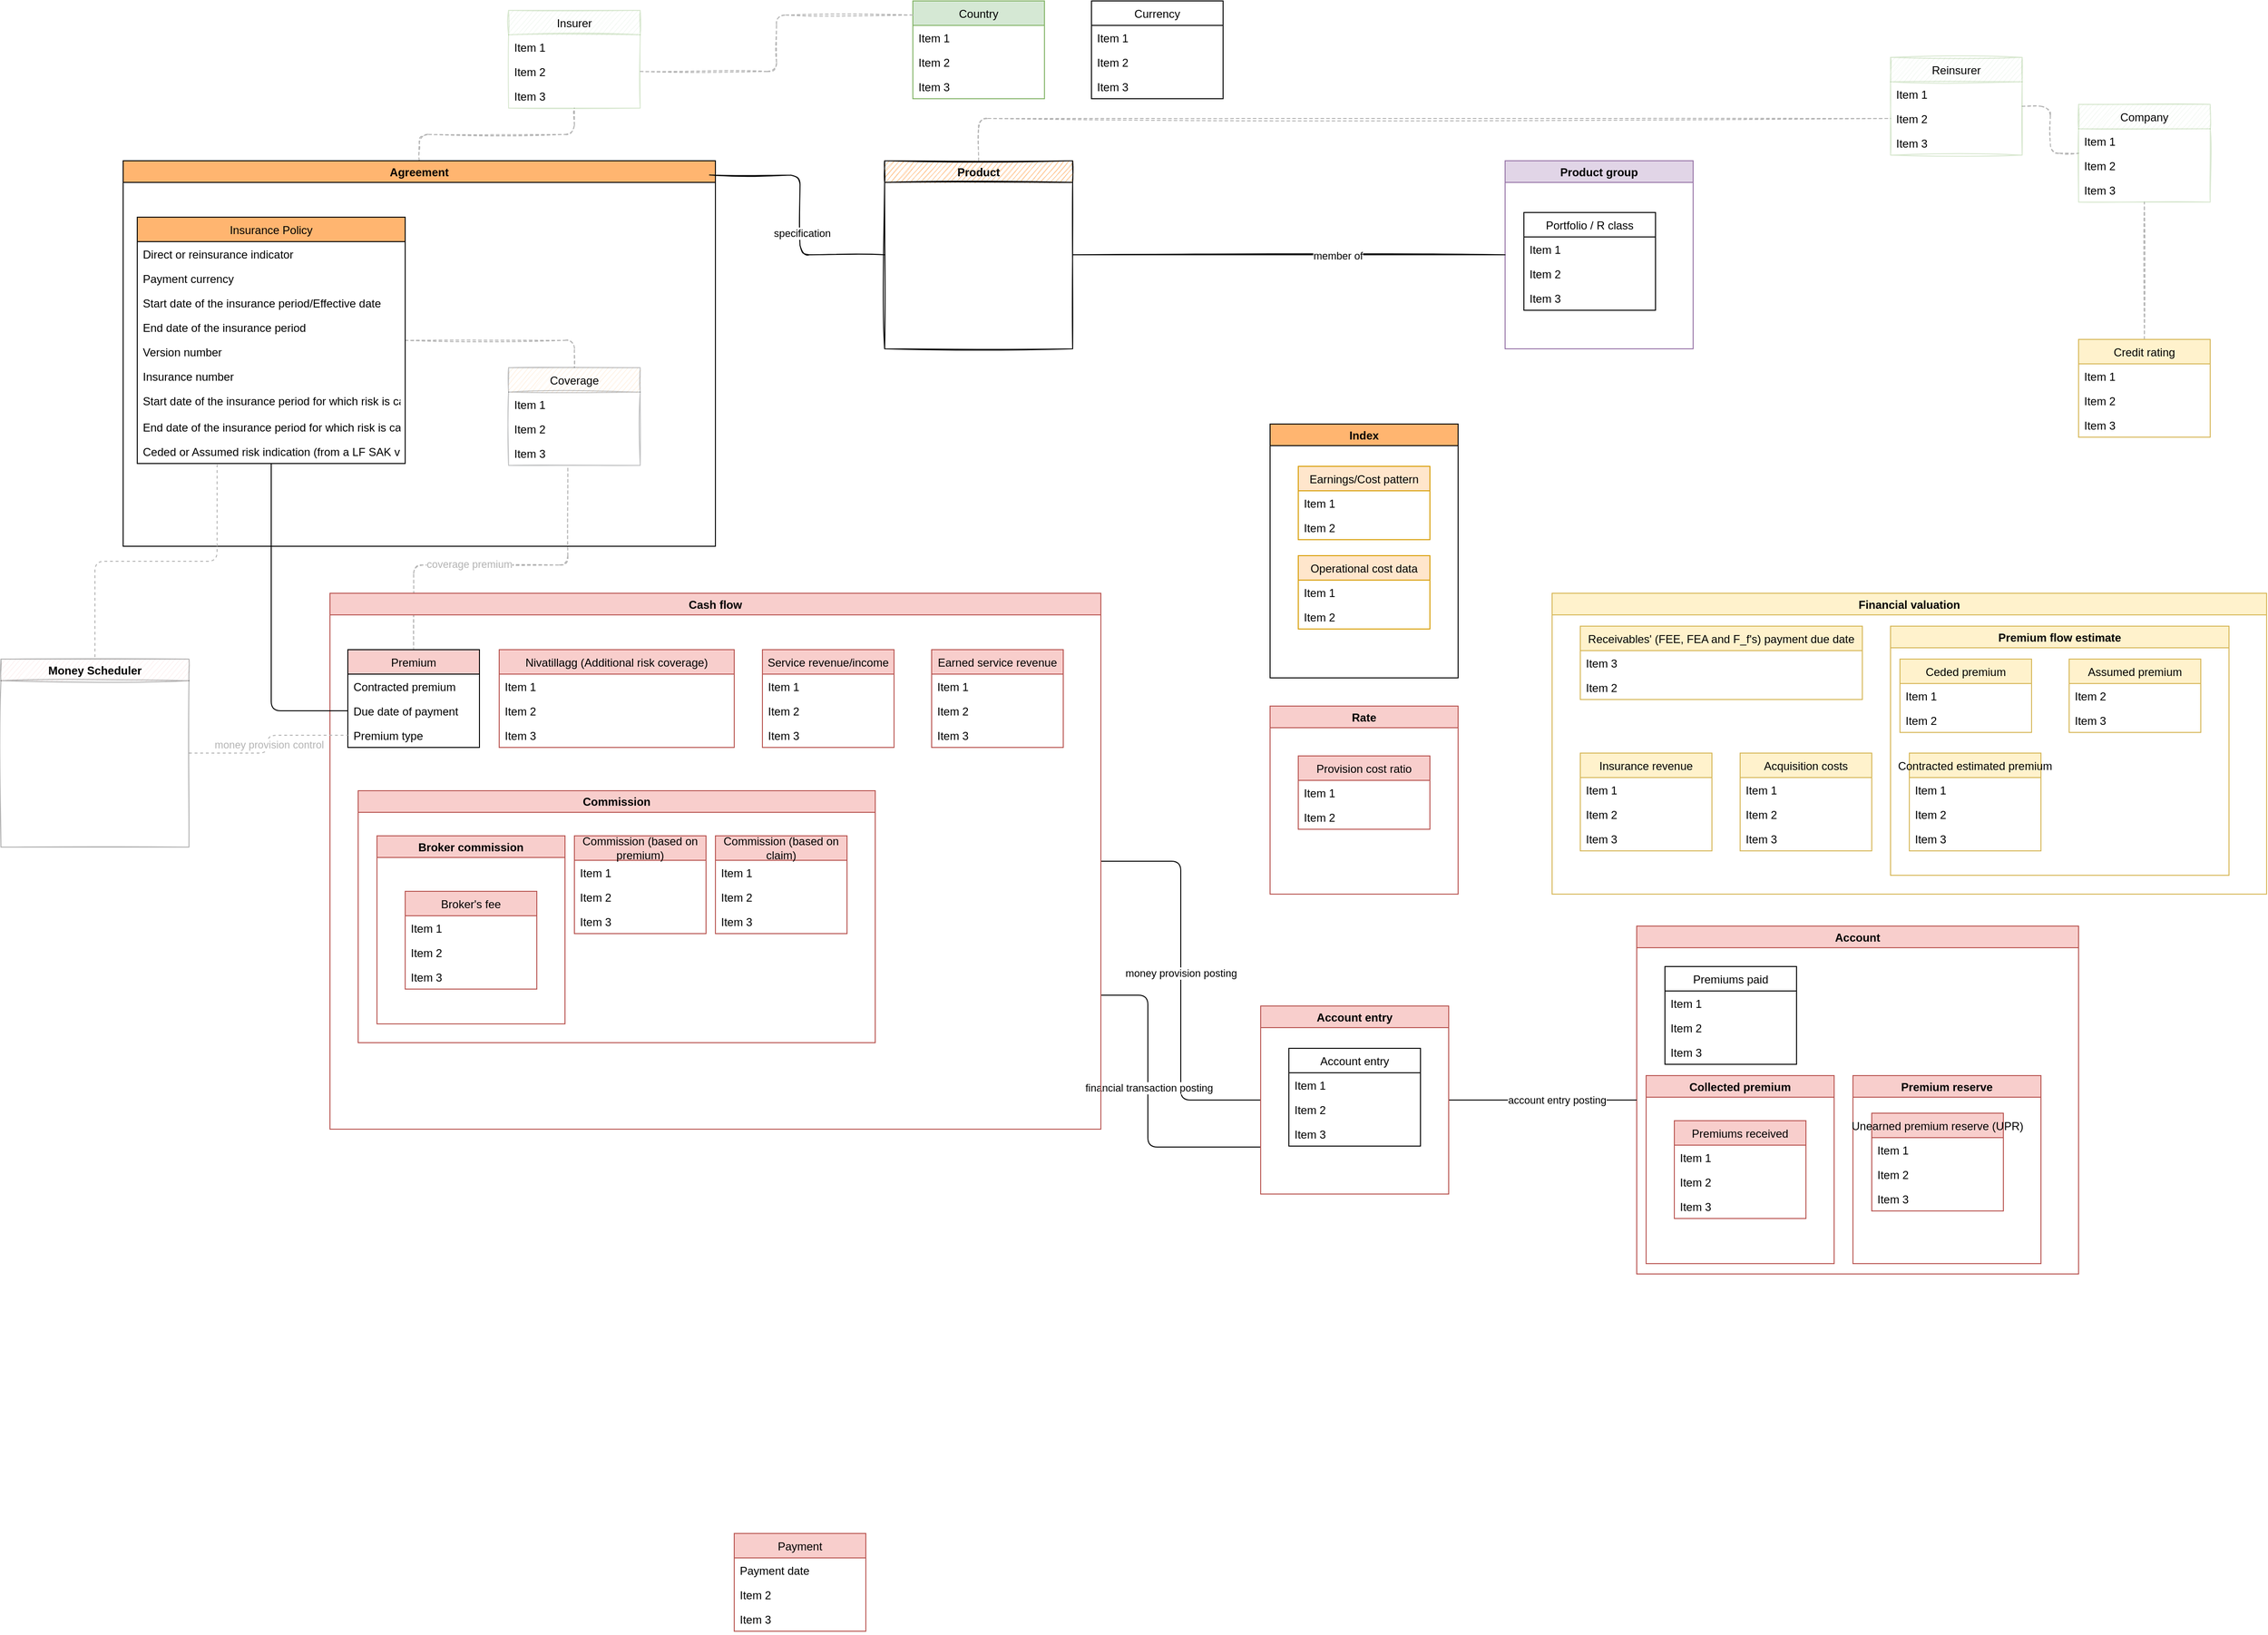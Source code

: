 <mxfile version="13.10.5" type="github">
  <diagram id="-AshcmXPpUUg5ve0kAQB" name="Page-1">
    <mxGraphModel dx="2834" dy="1921" grid="1" gridSize="10" guides="1" tooltips="1" connect="1" arrows="1" fold="1" page="1" pageScale="1" pageWidth="827" pageHeight="1169" math="0" shadow="0">
      <root>
        <mxCell id="0" />
        <mxCell id="1" parent="0" />
        <mxCell id="bDflyF6BFHa7Apj0PVKJ-11" style="edgeStyle=orthogonalEdgeStyle;rounded=1;orthogonalLoop=1;jettySize=auto;html=1;exitX=0.45;exitY=1.115;exitDx=0;exitDy=0;entryX=0.5;entryY=0;entryDx=0;entryDy=0;endArrow=none;endFill=0;exitPerimeter=0;dashed=1;sketch=1;strokeColor=#B3B3B3;fontColor=#B3B3B3;" edge="1" parent="1" source="bDflyF6BFHa7Apj0PVKJ-148" target="bDflyF6BFHa7Apj0PVKJ-6">
          <mxGeometry relative="1" as="geometry">
            <Array as="points">
              <mxPoint x="-317" y="520" />
              <mxPoint x="-481" y="520" />
            </Array>
          </mxGeometry>
        </mxCell>
        <mxCell id="bDflyF6BFHa7Apj0PVKJ-12" value="coverage premium" style="edgeLabel;html=1;align=center;verticalAlign=middle;resizable=0;points=[];fontColor=#B3B3B3;" vertex="1" connectable="0" parent="bDflyF6BFHa7Apj0PVKJ-11">
          <mxGeometry x="0.165" y="-1" relative="1" as="geometry">
            <mxPoint as="offset" />
          </mxGeometry>
        </mxCell>
        <mxCell id="bDflyF6BFHa7Apj0PVKJ-174" style="edgeStyle=orthogonalEdgeStyle;rounded=1;sketch=1;orthogonalLoop=1;jettySize=auto;html=1;dashed=1;endArrow=none;endFill=0;strokeColor=#B3B3B3;fontColor=#B3B3B3;" edge="1" parent="1" source="bDflyF6BFHa7Apj0PVKJ-5" target="bDflyF6BFHa7Apj0PVKJ-170">
          <mxGeometry relative="1" as="geometry" />
        </mxCell>
        <mxCell id="bDflyF6BFHa7Apj0PVKJ-5" value="Agreement" style="swimlane;fillColor=#FFB570;" vertex="1" parent="1">
          <mxGeometry x="-790" y="90" width="630" height="410" as="geometry" />
        </mxCell>
        <mxCell id="bDflyF6BFHa7Apj0PVKJ-149" style="edgeStyle=orthogonalEdgeStyle;rounded=1;orthogonalLoop=1;jettySize=auto;html=1;entryX=0.5;entryY=0;entryDx=0;entryDy=0;endArrow=none;endFill=0;dashed=1;sketch=1;strokeColor=#B3B3B3;fontColor=#B3B3B3;" edge="1" parent="bDflyF6BFHa7Apj0PVKJ-5" source="bDflyF6BFHa7Apj0PVKJ-1" target="bDflyF6BFHa7Apj0PVKJ-145">
          <mxGeometry relative="1" as="geometry" />
        </mxCell>
        <mxCell id="bDflyF6BFHa7Apj0PVKJ-1" value="Insurance Policy" style="swimlane;fontStyle=0;childLayout=stackLayout;horizontal=1;startSize=26;horizontalStack=0;resizeParent=1;resizeParentMax=0;resizeLast=0;collapsible=1;marginBottom=0;fillColor=#FFB570;" vertex="1" parent="bDflyF6BFHa7Apj0PVKJ-5">
          <mxGeometry x="15" y="60" width="285" height="262" as="geometry">
            <mxRectangle x="15" y="60" width="120" height="26" as="alternateBounds" />
          </mxGeometry>
        </mxCell>
        <mxCell id="bDflyF6BFHa7Apj0PVKJ-2" value="Direct or reinsurance indicator" style="text;strokeColor=none;fillColor=none;align=left;verticalAlign=top;spacingLeft=4;spacingRight=4;overflow=hidden;rotatable=0;points=[[0,0.5],[1,0.5]];portConstraint=eastwest;" vertex="1" parent="bDflyF6BFHa7Apj0PVKJ-1">
          <mxGeometry y="26" width="285" height="26" as="geometry" />
        </mxCell>
        <mxCell id="bDflyF6BFHa7Apj0PVKJ-3" value="Payment currency" style="text;strokeColor=none;fillColor=none;align=left;verticalAlign=top;spacingLeft=4;spacingRight=4;overflow=hidden;rotatable=0;points=[[0,0.5],[1,0.5]];portConstraint=eastwest;" vertex="1" parent="bDflyF6BFHa7Apj0PVKJ-1">
          <mxGeometry y="52" width="285" height="26" as="geometry" />
        </mxCell>
        <mxCell id="bDflyF6BFHa7Apj0PVKJ-4" value="Start date of the insurance period/Effective date" style="text;strokeColor=none;fillColor=none;align=left;verticalAlign=top;spacingLeft=4;spacingRight=4;overflow=hidden;rotatable=0;points=[[0,0.5],[1,0.5]];portConstraint=eastwest;" vertex="1" parent="bDflyF6BFHa7Apj0PVKJ-1">
          <mxGeometry y="78" width="285" height="26" as="geometry" />
        </mxCell>
        <mxCell id="bDflyF6BFHa7Apj0PVKJ-18" value="End date of the insurance period" style="text;strokeColor=none;fillColor=none;align=left;verticalAlign=top;spacingLeft=4;spacingRight=4;overflow=hidden;rotatable=0;points=[[0,0.5],[1,0.5]];portConstraint=eastwest;" vertex="1" parent="bDflyF6BFHa7Apj0PVKJ-1">
          <mxGeometry y="104" width="285" height="26" as="geometry" />
        </mxCell>
        <mxCell id="bDflyF6BFHa7Apj0PVKJ-21" value="Version number" style="text;strokeColor=none;fillColor=none;align=left;verticalAlign=top;spacingLeft=4;spacingRight=4;overflow=hidden;rotatable=0;points=[[0,0.5],[1,0.5]];portConstraint=eastwest;" vertex="1" parent="bDflyF6BFHa7Apj0PVKJ-1">
          <mxGeometry y="130" width="285" height="26" as="geometry" />
        </mxCell>
        <mxCell id="bDflyF6BFHa7Apj0PVKJ-20" value="Insurance number" style="text;strokeColor=none;fillColor=none;align=left;verticalAlign=top;spacingLeft=4;spacingRight=4;overflow=hidden;rotatable=0;points=[[0,0.5],[1,0.5]];portConstraint=eastwest;" vertex="1" parent="bDflyF6BFHa7Apj0PVKJ-1">
          <mxGeometry y="156" width="285" height="26" as="geometry" />
        </mxCell>
        <mxCell id="bDflyF6BFHa7Apj0PVKJ-19" value="Start date of the insurance period for which risk is carried" style="text;strokeColor=none;fillColor=none;align=left;verticalAlign=top;spacingLeft=4;spacingRight=4;overflow=hidden;rotatable=0;points=[[0,0.5],[1,0.5]];portConstraint=eastwest;" vertex="1" parent="bDflyF6BFHa7Apj0PVKJ-1">
          <mxGeometry y="182" width="285" height="28" as="geometry" />
        </mxCell>
        <mxCell id="bDflyF6BFHa7Apj0PVKJ-22" value="End date of the insurance period for which risk is carried" style="text;strokeColor=none;fillColor=none;align=left;verticalAlign=top;spacingLeft=4;spacingRight=4;overflow=hidden;rotatable=0;points=[[0,0.5],[1,0.5]];portConstraint=eastwest;" vertex="1" parent="bDflyF6BFHa7Apj0PVKJ-1">
          <mxGeometry y="210" width="285" height="26" as="geometry" />
        </mxCell>
        <mxCell id="bDflyF6BFHa7Apj0PVKJ-23" value="Ceded or Assumed risk indication (from a LF SAK viewpoint)" style="text;strokeColor=none;fillColor=none;align=left;verticalAlign=top;spacingLeft=4;spacingRight=4;overflow=hidden;rotatable=0;points=[[0,0.5],[1,0.5]];portConstraint=eastwest;" vertex="1" parent="bDflyF6BFHa7Apj0PVKJ-1">
          <mxGeometry y="236" width="285" height="26" as="geometry" />
        </mxCell>
        <mxCell id="bDflyF6BFHa7Apj0PVKJ-145" value="Coverage" style="swimlane;fontStyle=0;childLayout=stackLayout;horizontal=1;startSize=26;fillColor=#ffcc99;horizontalStack=0;resizeParent=1;resizeParentMax=0;resizeLast=0;collapsible=1;marginBottom=0;strokeColor=#36393d;opacity=30;sketch=1;" vertex="1" parent="bDflyF6BFHa7Apj0PVKJ-5">
          <mxGeometry x="410" y="220" width="140" height="104" as="geometry" />
        </mxCell>
        <mxCell id="bDflyF6BFHa7Apj0PVKJ-146" value="Item 1" style="text;strokeColor=none;fillColor=none;align=left;verticalAlign=top;spacingLeft=4;spacingRight=4;overflow=hidden;rotatable=0;points=[[0,0.5],[1,0.5]];portConstraint=eastwest;" vertex="1" parent="bDflyF6BFHa7Apj0PVKJ-145">
          <mxGeometry y="26" width="140" height="26" as="geometry" />
        </mxCell>
        <mxCell id="bDflyF6BFHa7Apj0PVKJ-147" value="Item 2" style="text;strokeColor=none;fillColor=none;align=left;verticalAlign=top;spacingLeft=4;spacingRight=4;overflow=hidden;rotatable=0;points=[[0,0.5],[1,0.5]];portConstraint=eastwest;" vertex="1" parent="bDflyF6BFHa7Apj0PVKJ-145">
          <mxGeometry y="52" width="140" height="26" as="geometry" />
        </mxCell>
        <mxCell id="bDflyF6BFHa7Apj0PVKJ-148" value="Item 3" style="text;strokeColor=none;fillColor=none;align=left;verticalAlign=top;spacingLeft=4;spacingRight=4;overflow=hidden;rotatable=0;points=[[0,0.5],[1,0.5]];portConstraint=eastwest;" vertex="1" parent="bDflyF6BFHa7Apj0PVKJ-145">
          <mxGeometry y="78" width="140" height="26" as="geometry" />
        </mxCell>
        <mxCell id="bDflyF6BFHa7Apj0PVKJ-38" value="Index" style="swimlane;fillColor=#FFB570;" vertex="1" parent="1">
          <mxGeometry x="430" y="370" width="200" height="270" as="geometry" />
        </mxCell>
        <mxCell id="bDflyF6BFHa7Apj0PVKJ-40" value="Earnings/Cost pattern" style="swimlane;fontStyle=0;childLayout=stackLayout;horizontal=1;startSize=26;fillColor=#ffe6cc;horizontalStack=0;resizeParent=1;resizeParentMax=0;resizeLast=0;collapsible=1;marginBottom=0;strokeColor=#d79b00;" vertex="1" parent="bDflyF6BFHa7Apj0PVKJ-38">
          <mxGeometry x="30" y="45" width="140" height="78" as="geometry" />
        </mxCell>
        <mxCell id="bDflyF6BFHa7Apj0PVKJ-41" value="Item 1" style="text;strokeColor=none;fillColor=none;align=left;verticalAlign=top;spacingLeft=4;spacingRight=4;overflow=hidden;rotatable=0;points=[[0,0.5],[1,0.5]];portConstraint=eastwest;" vertex="1" parent="bDflyF6BFHa7Apj0PVKJ-40">
          <mxGeometry y="26" width="140" height="26" as="geometry" />
        </mxCell>
        <mxCell id="bDflyF6BFHa7Apj0PVKJ-42" value="Item 2" style="text;strokeColor=none;fillColor=none;align=left;verticalAlign=top;spacingLeft=4;spacingRight=4;overflow=hidden;rotatable=0;points=[[0,0.5],[1,0.5]];portConstraint=eastwest;" vertex="1" parent="bDflyF6BFHa7Apj0PVKJ-40">
          <mxGeometry y="52" width="140" height="26" as="geometry" />
        </mxCell>
        <mxCell id="bDflyF6BFHa7Apj0PVKJ-49" value="Operational cost data" style="swimlane;fontStyle=0;childLayout=stackLayout;horizontal=1;startSize=26;fillColor=#ffe6cc;horizontalStack=0;resizeParent=1;resizeParentMax=0;resizeLast=0;collapsible=1;marginBottom=0;strokeColor=#d79b00;" vertex="1" parent="bDflyF6BFHa7Apj0PVKJ-38">
          <mxGeometry x="30" y="140" width="140" height="78" as="geometry" />
        </mxCell>
        <mxCell id="bDflyF6BFHa7Apj0PVKJ-50" value="Item 1" style="text;strokeColor=none;fillColor=none;align=left;verticalAlign=top;spacingLeft=4;spacingRight=4;overflow=hidden;rotatable=0;points=[[0,0.5],[1,0.5]];portConstraint=eastwest;" vertex="1" parent="bDflyF6BFHa7Apj0PVKJ-49">
          <mxGeometry y="26" width="140" height="26" as="geometry" />
        </mxCell>
        <mxCell id="bDflyF6BFHa7Apj0PVKJ-51" value="Item 2" style="text;strokeColor=none;fillColor=none;align=left;verticalAlign=top;spacingLeft=4;spacingRight=4;overflow=hidden;rotatable=0;points=[[0,0.5],[1,0.5]];portConstraint=eastwest;" vertex="1" parent="bDflyF6BFHa7Apj0PVKJ-49">
          <mxGeometry y="52" width="140" height="26" as="geometry" />
        </mxCell>
        <mxCell id="bDflyF6BFHa7Apj0PVKJ-39" value="Financial valuation" style="swimlane;fillColor=#fff2cc;strokeColor=#d6b656;" vertex="1" parent="1">
          <mxGeometry x="730" y="550" width="760" height="320" as="geometry" />
        </mxCell>
        <mxCell id="bDflyF6BFHa7Apj0PVKJ-14" value="Receivables&#39; (FEE, FEA and F_f&#39;s) payment due date" style="swimlane;fontStyle=0;childLayout=stackLayout;horizontal=1;startSize=26;fillColor=#fff2cc;horizontalStack=0;resizeParent=1;resizeParentMax=0;resizeLast=0;collapsible=1;marginBottom=0;strokeColor=#d6b656;" vertex="1" parent="bDflyF6BFHa7Apj0PVKJ-39">
          <mxGeometry x="30" y="35" width="300" height="78" as="geometry" />
        </mxCell>
        <mxCell id="bDflyF6BFHa7Apj0PVKJ-17" value="Item 3" style="text;strokeColor=none;fillColor=none;align=left;verticalAlign=top;spacingLeft=4;spacingRight=4;overflow=hidden;rotatable=0;points=[[0,0.5],[1,0.5]];portConstraint=eastwest;" vertex="1" parent="bDflyF6BFHa7Apj0PVKJ-14">
          <mxGeometry y="26" width="300" height="26" as="geometry" />
        </mxCell>
        <mxCell id="bDflyF6BFHa7Apj0PVKJ-32" value="Item 2" style="text;strokeColor=none;fillColor=none;align=left;verticalAlign=top;spacingLeft=4;spacingRight=4;overflow=hidden;rotatable=0;points=[[0,0.5],[1,0.5]];portConstraint=eastwest;" vertex="1" parent="bDflyF6BFHa7Apj0PVKJ-14">
          <mxGeometry y="52" width="300" height="26" as="geometry" />
        </mxCell>
        <mxCell id="bDflyF6BFHa7Apj0PVKJ-37" value="Premium flow estimate" style="swimlane;fillColor=#fff2cc;strokeColor=#d6b656;" vertex="1" parent="bDflyF6BFHa7Apj0PVKJ-39">
          <mxGeometry x="360" y="35" width="360" height="265" as="geometry" />
        </mxCell>
        <mxCell id="bDflyF6BFHa7Apj0PVKJ-28" value="Ceded premium" style="swimlane;fontStyle=0;childLayout=stackLayout;horizontal=1;startSize=26;fillColor=#fff2cc;horizontalStack=0;resizeParent=1;resizeParentMax=0;resizeLast=0;collapsible=1;marginBottom=0;strokeColor=#d6b656;" vertex="1" parent="bDflyF6BFHa7Apj0PVKJ-37">
          <mxGeometry x="10" y="35" width="140" height="78" as="geometry" />
        </mxCell>
        <mxCell id="bDflyF6BFHa7Apj0PVKJ-29" value="Item 1" style="text;strokeColor=none;fillColor=none;align=left;verticalAlign=top;spacingLeft=4;spacingRight=4;overflow=hidden;rotatable=0;points=[[0,0.5],[1,0.5]];portConstraint=eastwest;" vertex="1" parent="bDflyF6BFHa7Apj0PVKJ-28">
          <mxGeometry y="26" width="140" height="26" as="geometry" />
        </mxCell>
        <mxCell id="bDflyF6BFHa7Apj0PVKJ-30" value="Item 2" style="text;strokeColor=none;fillColor=none;align=left;verticalAlign=top;spacingLeft=4;spacingRight=4;overflow=hidden;rotatable=0;points=[[0,0.5],[1,0.5]];portConstraint=eastwest;" vertex="1" parent="bDflyF6BFHa7Apj0PVKJ-28">
          <mxGeometry y="52" width="140" height="26" as="geometry" />
        </mxCell>
        <mxCell id="bDflyF6BFHa7Apj0PVKJ-24" value="Assumed premium" style="swimlane;fontStyle=0;childLayout=stackLayout;horizontal=1;startSize=26;fillColor=#fff2cc;horizontalStack=0;resizeParent=1;resizeParentMax=0;resizeLast=0;collapsible=1;marginBottom=0;strokeColor=#d6b656;" vertex="1" parent="bDflyF6BFHa7Apj0PVKJ-37">
          <mxGeometry x="190" y="35" width="140" height="78" as="geometry" />
        </mxCell>
        <mxCell id="bDflyF6BFHa7Apj0PVKJ-26" value="Item 2" style="text;strokeColor=none;fillColor=none;align=left;verticalAlign=top;spacingLeft=4;spacingRight=4;overflow=hidden;rotatable=0;points=[[0,0.5],[1,0.5]];portConstraint=eastwest;" vertex="1" parent="bDflyF6BFHa7Apj0PVKJ-24">
          <mxGeometry y="26" width="140" height="26" as="geometry" />
        </mxCell>
        <mxCell id="bDflyF6BFHa7Apj0PVKJ-27" value="Item 3" style="text;strokeColor=none;fillColor=none;align=left;verticalAlign=top;spacingLeft=4;spacingRight=4;overflow=hidden;rotatable=0;points=[[0,0.5],[1,0.5]];portConstraint=eastwest;" vertex="1" parent="bDflyF6BFHa7Apj0PVKJ-24">
          <mxGeometry y="52" width="140" height="26" as="geometry" />
        </mxCell>
        <mxCell id="bDflyF6BFHa7Apj0PVKJ-72" value="Contracted estimated premium" style="swimlane;fontStyle=0;childLayout=stackLayout;horizontal=1;startSize=26;fillColor=#fff2cc;horizontalStack=0;resizeParent=1;resizeParentMax=0;resizeLast=0;collapsible=1;marginBottom=0;strokeColor=#d6b656;" vertex="1" parent="bDflyF6BFHa7Apj0PVKJ-37">
          <mxGeometry x="20" y="135" width="140" height="104" as="geometry" />
        </mxCell>
        <mxCell id="bDflyF6BFHa7Apj0PVKJ-73" value="Item 1" style="text;strokeColor=none;fillColor=none;align=left;verticalAlign=top;spacingLeft=4;spacingRight=4;overflow=hidden;rotatable=0;points=[[0,0.5],[1,0.5]];portConstraint=eastwest;" vertex="1" parent="bDflyF6BFHa7Apj0PVKJ-72">
          <mxGeometry y="26" width="140" height="26" as="geometry" />
        </mxCell>
        <mxCell id="bDflyF6BFHa7Apj0PVKJ-74" value="Item 2" style="text;strokeColor=none;fillColor=none;align=left;verticalAlign=top;spacingLeft=4;spacingRight=4;overflow=hidden;rotatable=0;points=[[0,0.5],[1,0.5]];portConstraint=eastwest;" vertex="1" parent="bDflyF6BFHa7Apj0PVKJ-72">
          <mxGeometry y="52" width="140" height="26" as="geometry" />
        </mxCell>
        <mxCell id="bDflyF6BFHa7Apj0PVKJ-75" value="Item 3" style="text;strokeColor=none;fillColor=none;align=left;verticalAlign=top;spacingLeft=4;spacingRight=4;overflow=hidden;rotatable=0;points=[[0,0.5],[1,0.5]];portConstraint=eastwest;" vertex="1" parent="bDflyF6BFHa7Apj0PVKJ-72">
          <mxGeometry y="78" width="140" height="26" as="geometry" />
        </mxCell>
        <mxCell id="bDflyF6BFHa7Apj0PVKJ-68" value="Insurance revenue" style="swimlane;fontStyle=0;childLayout=stackLayout;horizontal=1;startSize=26;fillColor=#fff2cc;horizontalStack=0;resizeParent=1;resizeParentMax=0;resizeLast=0;collapsible=1;marginBottom=0;strokeColor=#d6b656;" vertex="1" parent="bDflyF6BFHa7Apj0PVKJ-39">
          <mxGeometry x="30" y="170" width="140" height="104" as="geometry" />
        </mxCell>
        <mxCell id="bDflyF6BFHa7Apj0PVKJ-69" value="Item 1" style="text;strokeColor=none;fillColor=none;align=left;verticalAlign=top;spacingLeft=4;spacingRight=4;overflow=hidden;rotatable=0;points=[[0,0.5],[1,0.5]];portConstraint=eastwest;" vertex="1" parent="bDflyF6BFHa7Apj0PVKJ-68">
          <mxGeometry y="26" width="140" height="26" as="geometry" />
        </mxCell>
        <mxCell id="bDflyF6BFHa7Apj0PVKJ-70" value="Item 2" style="text;strokeColor=none;fillColor=none;align=left;verticalAlign=top;spacingLeft=4;spacingRight=4;overflow=hidden;rotatable=0;points=[[0,0.5],[1,0.5]];portConstraint=eastwest;" vertex="1" parent="bDflyF6BFHa7Apj0PVKJ-68">
          <mxGeometry y="52" width="140" height="26" as="geometry" />
        </mxCell>
        <mxCell id="bDflyF6BFHa7Apj0PVKJ-71" value="Item 3" style="text;strokeColor=none;fillColor=none;align=left;verticalAlign=top;spacingLeft=4;spacingRight=4;overflow=hidden;rotatable=0;points=[[0,0.5],[1,0.5]];portConstraint=eastwest;" vertex="1" parent="bDflyF6BFHa7Apj0PVKJ-68">
          <mxGeometry y="78" width="140" height="26" as="geometry" />
        </mxCell>
        <mxCell id="bDflyF6BFHa7Apj0PVKJ-131" value="Acquisition costs" style="swimlane;fontStyle=0;childLayout=stackLayout;horizontal=1;startSize=26;fillColor=#fff2cc;horizontalStack=0;resizeParent=1;resizeParentMax=0;resizeLast=0;collapsible=1;marginBottom=0;strokeColor=#d6b656;" vertex="1" parent="bDflyF6BFHa7Apj0PVKJ-39">
          <mxGeometry x="200" y="170" width="140" height="104" as="geometry" />
        </mxCell>
        <mxCell id="bDflyF6BFHa7Apj0PVKJ-132" value="Item 1" style="text;strokeColor=none;fillColor=none;align=left;verticalAlign=top;spacingLeft=4;spacingRight=4;overflow=hidden;rotatable=0;points=[[0,0.5],[1,0.5]];portConstraint=eastwest;" vertex="1" parent="bDflyF6BFHa7Apj0PVKJ-131">
          <mxGeometry y="26" width="140" height="26" as="geometry" />
        </mxCell>
        <mxCell id="bDflyF6BFHa7Apj0PVKJ-133" value="Item 2" style="text;strokeColor=none;fillColor=none;align=left;verticalAlign=top;spacingLeft=4;spacingRight=4;overflow=hidden;rotatable=0;points=[[0,0.5],[1,0.5]];portConstraint=eastwest;" vertex="1" parent="bDflyF6BFHa7Apj0PVKJ-131">
          <mxGeometry y="52" width="140" height="26" as="geometry" />
        </mxCell>
        <mxCell id="bDflyF6BFHa7Apj0PVKJ-134" value="Item 3" style="text;strokeColor=none;fillColor=none;align=left;verticalAlign=top;spacingLeft=4;spacingRight=4;overflow=hidden;rotatable=0;points=[[0,0.5],[1,0.5]];portConstraint=eastwest;" vertex="1" parent="bDflyF6BFHa7Apj0PVKJ-131">
          <mxGeometry y="78" width="140" height="26" as="geometry" />
        </mxCell>
        <mxCell id="bDflyF6BFHa7Apj0PVKJ-44" value="Rate" style="swimlane;fillColor=#f8cecc;strokeColor=#b85450;" vertex="1" parent="1">
          <mxGeometry x="430" y="670" width="200" height="200" as="geometry" />
        </mxCell>
        <mxCell id="bDflyF6BFHa7Apj0PVKJ-45" value="Provision cost ratio" style="swimlane;fontStyle=0;childLayout=stackLayout;horizontal=1;startSize=26;fillColor=#f8cecc;horizontalStack=0;resizeParent=1;resizeParentMax=0;resizeLast=0;collapsible=1;marginBottom=0;strokeColor=#b85450;" vertex="1" parent="bDflyF6BFHa7Apj0PVKJ-44">
          <mxGeometry x="30" y="53" width="140" height="78" as="geometry" />
        </mxCell>
        <mxCell id="bDflyF6BFHa7Apj0PVKJ-46" value="Item 1" style="text;strokeColor=none;fillColor=none;align=left;verticalAlign=top;spacingLeft=4;spacingRight=4;overflow=hidden;rotatable=0;points=[[0,0.5],[1,0.5]];portConstraint=eastwest;" vertex="1" parent="bDflyF6BFHa7Apj0PVKJ-45">
          <mxGeometry y="26" width="140" height="26" as="geometry" />
        </mxCell>
        <mxCell id="bDflyF6BFHa7Apj0PVKJ-47" value="Item 2" style="text;strokeColor=none;fillColor=none;align=left;verticalAlign=top;spacingLeft=4;spacingRight=4;overflow=hidden;rotatable=0;points=[[0,0.5],[1,0.5]];portConstraint=eastwest;" vertex="1" parent="bDflyF6BFHa7Apj0PVKJ-45">
          <mxGeometry y="52" width="140" height="26" as="geometry" />
        </mxCell>
        <mxCell id="bDflyF6BFHa7Apj0PVKJ-151" style="edgeStyle=orthogonalEdgeStyle;rounded=1;sketch=0;orthogonalLoop=1;jettySize=auto;html=1;entryX=0;entryY=0.5;entryDx=0;entryDy=0;endArrow=none;endFill=0;strokeColor=#000000;fontColor=#E6E6E6;" edge="1" parent="1" source="bDflyF6BFHa7Apj0PVKJ-53" target="bDflyF6BFHa7Apj0PVKJ-116">
          <mxGeometry relative="1" as="geometry" />
        </mxCell>
        <mxCell id="bDflyF6BFHa7Apj0PVKJ-152" value="money provision posting" style="edgeLabel;html=1;align=center;verticalAlign=middle;resizable=0;points=[];" vertex="1" connectable="0" parent="bDflyF6BFHa7Apj0PVKJ-151">
          <mxGeometry x="-0.043" relative="1" as="geometry">
            <mxPoint y="1" as="offset" />
          </mxGeometry>
        </mxCell>
        <mxCell id="bDflyF6BFHa7Apj0PVKJ-153" style="edgeStyle=orthogonalEdgeStyle;rounded=1;sketch=0;orthogonalLoop=1;jettySize=auto;html=1;entryX=0;entryY=0.75;entryDx=0;entryDy=0;endArrow=none;endFill=0;strokeColor=#000000;fontColor=#000000;exitX=1;exitY=0.75;exitDx=0;exitDy=0;" edge="1" parent="1" source="bDflyF6BFHa7Apj0PVKJ-53" target="bDflyF6BFHa7Apj0PVKJ-116">
          <mxGeometry relative="1" as="geometry">
            <Array as="points">
              <mxPoint x="300" y="978" />
              <mxPoint x="300" y="1139" />
            </Array>
          </mxGeometry>
        </mxCell>
        <mxCell id="bDflyF6BFHa7Apj0PVKJ-154" value="financial transaction posting" style="edgeLabel;html=1;align=center;verticalAlign=middle;resizable=0;points=[];fontColor=#000000;" vertex="1" connectable="0" parent="bDflyF6BFHa7Apj0PVKJ-153">
          <mxGeometry x="-0.098" y="1" relative="1" as="geometry">
            <mxPoint y="-1" as="offset" />
          </mxGeometry>
        </mxCell>
        <mxCell id="bDflyF6BFHa7Apj0PVKJ-53" value="Cash flow" style="swimlane;fillColor=#f8cecc;strokeColor=#b85450;" vertex="1" parent="1">
          <mxGeometry x="-570" y="550" width="820" height="570" as="geometry" />
        </mxCell>
        <mxCell id="bDflyF6BFHa7Apj0PVKJ-54" value="Nivatillagg (Additional risk coverage)" style="swimlane;fontStyle=0;childLayout=stackLayout;horizontal=1;startSize=26;fillColor=#f8cecc;horizontalStack=0;resizeParent=1;resizeParentMax=0;resizeLast=0;collapsible=1;marginBottom=0;strokeColor=#b85450;" vertex="1" parent="bDflyF6BFHa7Apj0PVKJ-53">
          <mxGeometry x="180" y="60" width="250" height="104" as="geometry" />
        </mxCell>
        <mxCell id="bDflyF6BFHa7Apj0PVKJ-55" value="Item 1" style="text;strokeColor=none;fillColor=none;align=left;verticalAlign=top;spacingLeft=4;spacingRight=4;overflow=hidden;rotatable=0;points=[[0,0.5],[1,0.5]];portConstraint=eastwest;" vertex="1" parent="bDflyF6BFHa7Apj0PVKJ-54">
          <mxGeometry y="26" width="250" height="26" as="geometry" />
        </mxCell>
        <mxCell id="bDflyF6BFHa7Apj0PVKJ-56" value="Item 2" style="text;strokeColor=none;fillColor=none;align=left;verticalAlign=top;spacingLeft=4;spacingRight=4;overflow=hidden;rotatable=0;points=[[0,0.5],[1,0.5]];portConstraint=eastwest;" vertex="1" parent="bDflyF6BFHa7Apj0PVKJ-54">
          <mxGeometry y="52" width="250" height="26" as="geometry" />
        </mxCell>
        <mxCell id="bDflyF6BFHa7Apj0PVKJ-57" value="Item 3" style="text;strokeColor=none;fillColor=none;align=left;verticalAlign=top;spacingLeft=4;spacingRight=4;overflow=hidden;rotatable=0;points=[[0,0.5],[1,0.5]];portConstraint=eastwest;" vertex="1" parent="bDflyF6BFHa7Apj0PVKJ-54">
          <mxGeometry y="78" width="250" height="26" as="geometry" />
        </mxCell>
        <mxCell id="bDflyF6BFHa7Apj0PVKJ-108" value="Service revenue/income" style="swimlane;fontStyle=0;childLayout=stackLayout;horizontal=1;startSize=26;fillColor=#f8cecc;horizontalStack=0;resizeParent=1;resizeParentMax=0;resizeLast=0;collapsible=1;marginBottom=0;strokeColor=#b85450;" vertex="1" parent="bDflyF6BFHa7Apj0PVKJ-53">
          <mxGeometry x="460" y="60" width="140" height="104" as="geometry" />
        </mxCell>
        <mxCell id="bDflyF6BFHa7Apj0PVKJ-109" value="Item 1" style="text;strokeColor=none;fillColor=none;align=left;verticalAlign=top;spacingLeft=4;spacingRight=4;overflow=hidden;rotatable=0;points=[[0,0.5],[1,0.5]];portConstraint=eastwest;" vertex="1" parent="bDflyF6BFHa7Apj0PVKJ-108">
          <mxGeometry y="26" width="140" height="26" as="geometry" />
        </mxCell>
        <mxCell id="bDflyF6BFHa7Apj0PVKJ-110" value="Item 2" style="text;strokeColor=none;fillColor=none;align=left;verticalAlign=top;spacingLeft=4;spacingRight=4;overflow=hidden;rotatable=0;points=[[0,0.5],[1,0.5]];portConstraint=eastwest;" vertex="1" parent="bDflyF6BFHa7Apj0PVKJ-108">
          <mxGeometry y="52" width="140" height="26" as="geometry" />
        </mxCell>
        <mxCell id="bDflyF6BFHa7Apj0PVKJ-111" value="Item 3" style="text;strokeColor=none;fillColor=none;align=left;verticalAlign=top;spacingLeft=4;spacingRight=4;overflow=hidden;rotatable=0;points=[[0,0.5],[1,0.5]];portConstraint=eastwest;" vertex="1" parent="bDflyF6BFHa7Apj0PVKJ-108">
          <mxGeometry y="78" width="140" height="26" as="geometry" />
        </mxCell>
        <mxCell id="bDflyF6BFHa7Apj0PVKJ-112" value="Earned service revenue" style="swimlane;fontStyle=0;childLayout=stackLayout;horizontal=1;startSize=26;fillColor=#f8cecc;horizontalStack=0;resizeParent=1;resizeParentMax=0;resizeLast=0;collapsible=1;marginBottom=0;strokeColor=#b85450;" vertex="1" parent="bDflyF6BFHa7Apj0PVKJ-53">
          <mxGeometry x="640" y="60" width="140" height="104" as="geometry" />
        </mxCell>
        <mxCell id="bDflyF6BFHa7Apj0PVKJ-113" value="Item 1" style="text;strokeColor=none;fillColor=none;align=left;verticalAlign=top;spacingLeft=4;spacingRight=4;overflow=hidden;rotatable=0;points=[[0,0.5],[1,0.5]];portConstraint=eastwest;" vertex="1" parent="bDflyF6BFHa7Apj0PVKJ-112">
          <mxGeometry y="26" width="140" height="26" as="geometry" />
        </mxCell>
        <mxCell id="bDflyF6BFHa7Apj0PVKJ-114" value="Item 2" style="text;strokeColor=none;fillColor=none;align=left;verticalAlign=top;spacingLeft=4;spacingRight=4;overflow=hidden;rotatable=0;points=[[0,0.5],[1,0.5]];portConstraint=eastwest;" vertex="1" parent="bDflyF6BFHa7Apj0PVKJ-112">
          <mxGeometry y="52" width="140" height="26" as="geometry" />
        </mxCell>
        <mxCell id="bDflyF6BFHa7Apj0PVKJ-115" value="Item 3" style="text;strokeColor=none;fillColor=none;align=left;verticalAlign=top;spacingLeft=4;spacingRight=4;overflow=hidden;rotatable=0;points=[[0,0.5],[1,0.5]];portConstraint=eastwest;" vertex="1" parent="bDflyF6BFHa7Apj0PVKJ-112">
          <mxGeometry y="78" width="140" height="26" as="geometry" />
        </mxCell>
        <mxCell id="bDflyF6BFHa7Apj0PVKJ-6" value="Premium" style="swimlane;fontStyle=0;childLayout=stackLayout;horizontal=1;startSize=26;horizontalStack=0;resizeParent=1;resizeParentMax=0;resizeLast=0;collapsible=1;marginBottom=0;fillColor=#F8CECC;" vertex="1" parent="bDflyF6BFHa7Apj0PVKJ-53">
          <mxGeometry x="19" y="60" width="140" height="104" as="geometry" />
        </mxCell>
        <mxCell id="bDflyF6BFHa7Apj0PVKJ-7" value="Contracted premium" style="text;strokeColor=none;fillColor=none;align=left;verticalAlign=top;spacingLeft=4;spacingRight=4;overflow=hidden;rotatable=0;points=[[0,0.5],[1,0.5]];portConstraint=eastwest;" vertex="1" parent="bDflyF6BFHa7Apj0PVKJ-6">
          <mxGeometry y="26" width="140" height="26" as="geometry" />
        </mxCell>
        <mxCell id="bDflyF6BFHa7Apj0PVKJ-8" value="Due date of payment" style="text;strokeColor=none;fillColor=none;align=left;verticalAlign=top;spacingLeft=4;spacingRight=4;overflow=hidden;rotatable=0;points=[[0,0.5],[1,0.5]];portConstraint=eastwest;" vertex="1" parent="bDflyF6BFHa7Apj0PVKJ-6">
          <mxGeometry y="52" width="140" height="26" as="geometry" />
        </mxCell>
        <mxCell id="bDflyF6BFHa7Apj0PVKJ-9" value="Premium type" style="text;strokeColor=none;fillColor=none;align=left;verticalAlign=top;spacingLeft=4;spacingRight=4;overflow=hidden;rotatable=0;points=[[0,0.5],[1,0.5]];portConstraint=eastwest;" vertex="1" parent="bDflyF6BFHa7Apj0PVKJ-6">
          <mxGeometry y="78" width="140" height="26" as="geometry" />
        </mxCell>
        <mxCell id="bDflyF6BFHa7Apj0PVKJ-99" value="Commission" style="swimlane;fillColor=#f8cecc;strokeColor=#b85450;whiteSpace=wrap;" vertex="1" parent="bDflyF6BFHa7Apj0PVKJ-53">
          <mxGeometry x="30" y="210" width="550" height="268" as="geometry" />
        </mxCell>
        <mxCell id="bDflyF6BFHa7Apj0PVKJ-90" value="Broker commission" style="swimlane;fillColor=#f8cecc;strokeColor=#b85450;" vertex="1" parent="bDflyF6BFHa7Apj0PVKJ-99">
          <mxGeometry x="20" y="48" width="200" height="200" as="geometry" />
        </mxCell>
        <mxCell id="bDflyF6BFHa7Apj0PVKJ-95" value="Broker&#39;s fee" style="swimlane;fontStyle=0;childLayout=stackLayout;horizontal=1;startSize=26;fillColor=#f8cecc;horizontalStack=0;resizeParent=1;resizeParentMax=0;resizeLast=0;collapsible=1;marginBottom=0;strokeColor=#b85450;" vertex="1" parent="bDflyF6BFHa7Apj0PVKJ-90">
          <mxGeometry x="30" y="59" width="140" height="104" as="geometry" />
        </mxCell>
        <mxCell id="bDflyF6BFHa7Apj0PVKJ-96" value="Item 1" style="text;strokeColor=none;fillColor=none;align=left;verticalAlign=top;spacingLeft=4;spacingRight=4;overflow=hidden;rotatable=0;points=[[0,0.5],[1,0.5]];portConstraint=eastwest;" vertex="1" parent="bDflyF6BFHa7Apj0PVKJ-95">
          <mxGeometry y="26" width="140" height="26" as="geometry" />
        </mxCell>
        <mxCell id="bDflyF6BFHa7Apj0PVKJ-97" value="Item 2" style="text;strokeColor=none;fillColor=none;align=left;verticalAlign=top;spacingLeft=4;spacingRight=4;overflow=hidden;rotatable=0;points=[[0,0.5],[1,0.5]];portConstraint=eastwest;" vertex="1" parent="bDflyF6BFHa7Apj0PVKJ-95">
          <mxGeometry y="52" width="140" height="26" as="geometry" />
        </mxCell>
        <mxCell id="bDflyF6BFHa7Apj0PVKJ-98" value="Item 3" style="text;strokeColor=none;fillColor=none;align=left;verticalAlign=top;spacingLeft=4;spacingRight=4;overflow=hidden;rotatable=0;points=[[0,0.5],[1,0.5]];portConstraint=eastwest;" vertex="1" parent="bDflyF6BFHa7Apj0PVKJ-95">
          <mxGeometry y="78" width="140" height="26" as="geometry" />
        </mxCell>
        <mxCell id="bDflyF6BFHa7Apj0PVKJ-100" value="Commission (based on premium)" style="swimlane;fontStyle=0;childLayout=stackLayout;horizontal=1;startSize=26;fillColor=#f8cecc;horizontalStack=0;resizeParent=1;resizeParentMax=0;resizeLast=0;collapsible=1;marginBottom=0;strokeColor=#b85450;whiteSpace=wrap;" vertex="1" parent="bDflyF6BFHa7Apj0PVKJ-99">
          <mxGeometry x="230" y="48" width="140" height="104" as="geometry" />
        </mxCell>
        <mxCell id="bDflyF6BFHa7Apj0PVKJ-101" value="Item 1" style="text;strokeColor=none;fillColor=none;align=left;verticalAlign=top;spacingLeft=4;spacingRight=4;overflow=hidden;rotatable=0;points=[[0,0.5],[1,0.5]];portConstraint=eastwest;" vertex="1" parent="bDflyF6BFHa7Apj0PVKJ-100">
          <mxGeometry y="26" width="140" height="26" as="geometry" />
        </mxCell>
        <mxCell id="bDflyF6BFHa7Apj0PVKJ-102" value="Item 2" style="text;strokeColor=none;fillColor=none;align=left;verticalAlign=top;spacingLeft=4;spacingRight=4;overflow=hidden;rotatable=0;points=[[0,0.5],[1,0.5]];portConstraint=eastwest;" vertex="1" parent="bDflyF6BFHa7Apj0PVKJ-100">
          <mxGeometry y="52" width="140" height="26" as="geometry" />
        </mxCell>
        <mxCell id="bDflyF6BFHa7Apj0PVKJ-103" value="Item 3" style="text;strokeColor=none;fillColor=none;align=left;verticalAlign=top;spacingLeft=4;spacingRight=4;overflow=hidden;rotatable=0;points=[[0,0.5],[1,0.5]];portConstraint=eastwest;" vertex="1" parent="bDflyF6BFHa7Apj0PVKJ-100">
          <mxGeometry y="78" width="140" height="26" as="geometry" />
        </mxCell>
        <mxCell id="bDflyF6BFHa7Apj0PVKJ-104" value="Commission (based on claim)" style="swimlane;fontStyle=0;childLayout=stackLayout;horizontal=1;startSize=26;fillColor=#f8cecc;horizontalStack=0;resizeParent=1;resizeParentMax=0;resizeLast=0;collapsible=1;marginBottom=0;strokeColor=#b85450;whiteSpace=wrap;" vertex="1" parent="bDflyF6BFHa7Apj0PVKJ-99">
          <mxGeometry x="380" y="48" width="140" height="104" as="geometry" />
        </mxCell>
        <mxCell id="bDflyF6BFHa7Apj0PVKJ-105" value="Item 1" style="text;strokeColor=none;fillColor=none;align=left;verticalAlign=top;spacingLeft=4;spacingRight=4;overflow=hidden;rotatable=0;points=[[0,0.5],[1,0.5]];portConstraint=eastwest;" vertex="1" parent="bDflyF6BFHa7Apj0PVKJ-104">
          <mxGeometry y="26" width="140" height="26" as="geometry" />
        </mxCell>
        <mxCell id="bDflyF6BFHa7Apj0PVKJ-106" value="Item 2" style="text;strokeColor=none;fillColor=none;align=left;verticalAlign=top;spacingLeft=4;spacingRight=4;overflow=hidden;rotatable=0;points=[[0,0.5],[1,0.5]];portConstraint=eastwest;" vertex="1" parent="bDflyF6BFHa7Apj0PVKJ-104">
          <mxGeometry y="52" width="140" height="26" as="geometry" />
        </mxCell>
        <mxCell id="bDflyF6BFHa7Apj0PVKJ-107" value="Item 3" style="text;strokeColor=none;fillColor=none;align=left;verticalAlign=top;spacingLeft=4;spacingRight=4;overflow=hidden;rotatable=0;points=[[0,0.5],[1,0.5]];portConstraint=eastwest;" vertex="1" parent="bDflyF6BFHa7Apj0PVKJ-104">
          <mxGeometry y="78" width="140" height="26" as="geometry" />
        </mxCell>
        <mxCell id="bDflyF6BFHa7Apj0PVKJ-58" value="Product group" style="swimlane;fillColor=#e1d5e7;strokeColor=#9673a6;" vertex="1" parent="1">
          <mxGeometry x="680" y="90" width="200" height="200" as="geometry" />
        </mxCell>
        <mxCell id="bDflyF6BFHa7Apj0PVKJ-59" value="Portfolio / R class" style="swimlane;fontStyle=0;childLayout=stackLayout;horizontal=1;startSize=26;fillColor=none;horizontalStack=0;resizeParent=1;resizeParentMax=0;resizeLast=0;collapsible=1;marginBottom=0;" vertex="1" parent="bDflyF6BFHa7Apj0PVKJ-58">
          <mxGeometry x="20" y="55" width="140" height="104" as="geometry" />
        </mxCell>
        <mxCell id="bDflyF6BFHa7Apj0PVKJ-60" value="Item 1" style="text;strokeColor=none;fillColor=none;align=left;verticalAlign=top;spacingLeft=4;spacingRight=4;overflow=hidden;rotatable=0;points=[[0,0.5],[1,0.5]];portConstraint=eastwest;" vertex="1" parent="bDflyF6BFHa7Apj0PVKJ-59">
          <mxGeometry y="26" width="140" height="26" as="geometry" />
        </mxCell>
        <mxCell id="bDflyF6BFHa7Apj0PVKJ-61" value="Item 2" style="text;strokeColor=none;fillColor=none;align=left;verticalAlign=top;spacingLeft=4;spacingRight=4;overflow=hidden;rotatable=0;points=[[0,0.5],[1,0.5]];portConstraint=eastwest;" vertex="1" parent="bDflyF6BFHa7Apj0PVKJ-59">
          <mxGeometry y="52" width="140" height="26" as="geometry" />
        </mxCell>
        <mxCell id="bDflyF6BFHa7Apj0PVKJ-62" value="Item 3" style="text;strokeColor=none;fillColor=none;align=left;verticalAlign=top;spacingLeft=4;spacingRight=4;overflow=hidden;rotatable=0;points=[[0,0.5],[1,0.5]];portConstraint=eastwest;" vertex="1" parent="bDflyF6BFHa7Apj0PVKJ-59">
          <mxGeometry y="78" width="140" height="26" as="geometry" />
        </mxCell>
        <mxCell id="bDflyF6BFHa7Apj0PVKJ-63" value="Account" style="swimlane;fillColor=#f8cecc;strokeColor=#b85450;" vertex="1" parent="1">
          <mxGeometry x="820" y="904" width="470" height="370" as="geometry" />
        </mxCell>
        <mxCell id="bDflyF6BFHa7Apj0PVKJ-64" value="Premiums paid" style="swimlane;fontStyle=0;childLayout=stackLayout;horizontal=1;startSize=26;fillColor=none;horizontalStack=0;resizeParent=1;resizeParentMax=0;resizeLast=0;collapsible=1;marginBottom=0;" vertex="1" parent="bDflyF6BFHa7Apj0PVKJ-63">
          <mxGeometry x="30" y="43" width="140" height="104" as="geometry" />
        </mxCell>
        <mxCell id="bDflyF6BFHa7Apj0PVKJ-65" value="Item 1" style="text;strokeColor=none;fillColor=none;align=left;verticalAlign=top;spacingLeft=4;spacingRight=4;overflow=hidden;rotatable=0;points=[[0,0.5],[1,0.5]];portConstraint=eastwest;" vertex="1" parent="bDflyF6BFHa7Apj0PVKJ-64">
          <mxGeometry y="26" width="140" height="26" as="geometry" />
        </mxCell>
        <mxCell id="bDflyF6BFHa7Apj0PVKJ-66" value="Item 2" style="text;strokeColor=none;fillColor=none;align=left;verticalAlign=top;spacingLeft=4;spacingRight=4;overflow=hidden;rotatable=0;points=[[0,0.5],[1,0.5]];portConstraint=eastwest;" vertex="1" parent="bDflyF6BFHa7Apj0PVKJ-64">
          <mxGeometry y="52" width="140" height="26" as="geometry" />
        </mxCell>
        <mxCell id="bDflyF6BFHa7Apj0PVKJ-67" value="Item 3" style="text;strokeColor=none;fillColor=none;align=left;verticalAlign=top;spacingLeft=4;spacingRight=4;overflow=hidden;rotatable=0;points=[[0,0.5],[1,0.5]];portConstraint=eastwest;" vertex="1" parent="bDflyF6BFHa7Apj0PVKJ-64">
          <mxGeometry y="78" width="140" height="26" as="geometry" />
        </mxCell>
        <mxCell id="bDflyF6BFHa7Apj0PVKJ-76" value="Premium reserve" style="swimlane;fillColor=#f8cecc;strokeColor=#b85450;" vertex="1" parent="bDflyF6BFHa7Apj0PVKJ-63">
          <mxGeometry x="230" y="159" width="200" height="200" as="geometry" />
        </mxCell>
        <mxCell id="bDflyF6BFHa7Apj0PVKJ-77" value="Unearned premium reserve (UPR)" style="swimlane;fontStyle=0;childLayout=stackLayout;horizontal=1;startSize=26;fillColor=#f8cecc;horizontalStack=0;resizeParent=1;resizeParentMax=0;resizeLast=0;collapsible=1;marginBottom=0;strokeColor=#b85450;" vertex="1" parent="bDflyF6BFHa7Apj0PVKJ-76">
          <mxGeometry x="20" y="40" width="140" height="104" as="geometry" />
        </mxCell>
        <mxCell id="bDflyF6BFHa7Apj0PVKJ-78" value="Item 1" style="text;strokeColor=none;fillColor=none;align=left;verticalAlign=top;spacingLeft=4;spacingRight=4;overflow=hidden;rotatable=0;points=[[0,0.5],[1,0.5]];portConstraint=eastwest;" vertex="1" parent="bDflyF6BFHa7Apj0PVKJ-77">
          <mxGeometry y="26" width="140" height="26" as="geometry" />
        </mxCell>
        <mxCell id="bDflyF6BFHa7Apj0PVKJ-79" value="Item 2" style="text;strokeColor=none;fillColor=none;align=left;verticalAlign=top;spacingLeft=4;spacingRight=4;overflow=hidden;rotatable=0;points=[[0,0.5],[1,0.5]];portConstraint=eastwest;" vertex="1" parent="bDflyF6BFHa7Apj0PVKJ-77">
          <mxGeometry y="52" width="140" height="26" as="geometry" />
        </mxCell>
        <mxCell id="bDflyF6BFHa7Apj0PVKJ-80" value="Item 3" style="text;strokeColor=none;fillColor=none;align=left;verticalAlign=top;spacingLeft=4;spacingRight=4;overflow=hidden;rotatable=0;points=[[0,0.5],[1,0.5]];portConstraint=eastwest;" vertex="1" parent="bDflyF6BFHa7Apj0PVKJ-77">
          <mxGeometry y="78" width="140" height="26" as="geometry" />
        </mxCell>
        <mxCell id="bDflyF6BFHa7Apj0PVKJ-85" value="Collected premium" style="swimlane;fillColor=#f8cecc;strokeColor=#b85450;" vertex="1" parent="bDflyF6BFHa7Apj0PVKJ-63">
          <mxGeometry x="10" y="159" width="200" height="200" as="geometry" />
        </mxCell>
        <mxCell id="bDflyF6BFHa7Apj0PVKJ-81" value="Premiums received" style="swimlane;fontStyle=0;childLayout=stackLayout;horizontal=1;startSize=26;fillColor=#f8cecc;horizontalStack=0;resizeParent=1;resizeParentMax=0;resizeLast=0;collapsible=1;marginBottom=0;strokeColor=#b85450;" vertex="1" parent="bDflyF6BFHa7Apj0PVKJ-85">
          <mxGeometry x="30" y="48" width="140" height="104" as="geometry" />
        </mxCell>
        <mxCell id="bDflyF6BFHa7Apj0PVKJ-82" value="Item 1" style="text;strokeColor=none;fillColor=none;align=left;verticalAlign=top;spacingLeft=4;spacingRight=4;overflow=hidden;rotatable=0;points=[[0,0.5],[1,0.5]];portConstraint=eastwest;" vertex="1" parent="bDflyF6BFHa7Apj0PVKJ-81">
          <mxGeometry y="26" width="140" height="26" as="geometry" />
        </mxCell>
        <mxCell id="bDflyF6BFHa7Apj0PVKJ-83" value="Item 2" style="text;strokeColor=none;fillColor=none;align=left;verticalAlign=top;spacingLeft=4;spacingRight=4;overflow=hidden;rotatable=0;points=[[0,0.5],[1,0.5]];portConstraint=eastwest;" vertex="1" parent="bDflyF6BFHa7Apj0PVKJ-81">
          <mxGeometry y="52" width="140" height="26" as="geometry" />
        </mxCell>
        <mxCell id="bDflyF6BFHa7Apj0PVKJ-84" value="Item 3" style="text;strokeColor=none;fillColor=none;align=left;verticalAlign=top;spacingLeft=4;spacingRight=4;overflow=hidden;rotatable=0;points=[[0,0.5],[1,0.5]];portConstraint=eastwest;" vertex="1" parent="bDflyF6BFHa7Apj0PVKJ-81">
          <mxGeometry y="78" width="140" height="26" as="geometry" />
        </mxCell>
        <mxCell id="bDflyF6BFHa7Apj0PVKJ-86" value="Payment" style="swimlane;fontStyle=0;childLayout=stackLayout;horizontal=1;startSize=26;fillColor=#f8cecc;horizontalStack=0;resizeParent=1;resizeParentMax=0;resizeLast=0;collapsible=1;marginBottom=0;strokeColor=#b85450;" vertex="1" parent="1">
          <mxGeometry x="-140" y="1550" width="140" height="104" as="geometry" />
        </mxCell>
        <mxCell id="bDflyF6BFHa7Apj0PVKJ-87" value="Payment date" style="text;strokeColor=none;fillColor=none;align=left;verticalAlign=top;spacingLeft=4;spacingRight=4;overflow=hidden;rotatable=0;points=[[0,0.5],[1,0.5]];portConstraint=eastwest;" vertex="1" parent="bDflyF6BFHa7Apj0PVKJ-86">
          <mxGeometry y="26" width="140" height="26" as="geometry" />
        </mxCell>
        <mxCell id="bDflyF6BFHa7Apj0PVKJ-88" value="Item 2" style="text;strokeColor=none;fillColor=none;align=left;verticalAlign=top;spacingLeft=4;spacingRight=4;overflow=hidden;rotatable=0;points=[[0,0.5],[1,0.5]];portConstraint=eastwest;" vertex="1" parent="bDflyF6BFHa7Apj0PVKJ-86">
          <mxGeometry y="52" width="140" height="26" as="geometry" />
        </mxCell>
        <mxCell id="bDflyF6BFHa7Apj0PVKJ-89" value="Item 3" style="text;strokeColor=none;fillColor=none;align=left;verticalAlign=top;spacingLeft=4;spacingRight=4;overflow=hidden;rotatable=0;points=[[0,0.5],[1,0.5]];portConstraint=eastwest;" vertex="1" parent="bDflyF6BFHa7Apj0PVKJ-86">
          <mxGeometry y="78" width="140" height="26" as="geometry" />
        </mxCell>
        <mxCell id="bDflyF6BFHa7Apj0PVKJ-121" style="edgeStyle=orthogonalEdgeStyle;rounded=1;orthogonalLoop=1;jettySize=auto;html=1;exitX=1;exitY=0.5;exitDx=0;exitDy=0;entryX=0;entryY=0.5;entryDx=0;entryDy=0;endArrow=none;endFill=0;" edge="1" parent="1" source="bDflyF6BFHa7Apj0PVKJ-116" target="bDflyF6BFHa7Apj0PVKJ-63">
          <mxGeometry relative="1" as="geometry" />
        </mxCell>
        <mxCell id="bDflyF6BFHa7Apj0PVKJ-122" value="account entry posting" style="edgeLabel;html=1;align=center;verticalAlign=middle;resizable=0;points=[];" vertex="1" connectable="0" parent="bDflyF6BFHa7Apj0PVKJ-121">
          <mxGeometry x="0.151" relative="1" as="geometry">
            <mxPoint as="offset" />
          </mxGeometry>
        </mxCell>
        <mxCell id="bDflyF6BFHa7Apj0PVKJ-116" value="Account entry" style="swimlane;fillColor=#f8cecc;strokeColor=#b85450;" vertex="1" parent="1">
          <mxGeometry x="420" y="989" width="200" height="200" as="geometry" />
        </mxCell>
        <mxCell id="bDflyF6BFHa7Apj0PVKJ-117" value="Account entry" style="swimlane;fontStyle=0;childLayout=stackLayout;horizontal=1;startSize=26;fillColor=none;horizontalStack=0;resizeParent=1;resizeParentMax=0;resizeLast=0;collapsible=1;marginBottom=0;" vertex="1" parent="bDflyF6BFHa7Apj0PVKJ-116">
          <mxGeometry x="30" y="45" width="140" height="104" as="geometry" />
        </mxCell>
        <mxCell id="bDflyF6BFHa7Apj0PVKJ-118" value="Item 1" style="text;strokeColor=none;fillColor=none;align=left;verticalAlign=top;spacingLeft=4;spacingRight=4;overflow=hidden;rotatable=0;points=[[0,0.5],[1,0.5]];portConstraint=eastwest;" vertex="1" parent="bDflyF6BFHa7Apj0PVKJ-117">
          <mxGeometry y="26" width="140" height="26" as="geometry" />
        </mxCell>
        <mxCell id="bDflyF6BFHa7Apj0PVKJ-119" value="Item 2" style="text;strokeColor=none;fillColor=none;align=left;verticalAlign=top;spacingLeft=4;spacingRight=4;overflow=hidden;rotatable=0;points=[[0,0.5],[1,0.5]];portConstraint=eastwest;" vertex="1" parent="bDflyF6BFHa7Apj0PVKJ-117">
          <mxGeometry y="52" width="140" height="26" as="geometry" />
        </mxCell>
        <mxCell id="bDflyF6BFHa7Apj0PVKJ-120" value="Item 3" style="text;strokeColor=none;fillColor=none;align=left;verticalAlign=top;spacingLeft=4;spacingRight=4;overflow=hidden;rotatable=0;points=[[0,0.5],[1,0.5]];portConstraint=eastwest;" vertex="1" parent="bDflyF6BFHa7Apj0PVKJ-117">
          <mxGeometry y="78" width="140" height="26" as="geometry" />
        </mxCell>
        <mxCell id="bDflyF6BFHa7Apj0PVKJ-123" value="Country" style="swimlane;fontStyle=0;childLayout=stackLayout;horizontal=1;startSize=26;fillColor=#d5e8d4;horizontalStack=0;resizeParent=1;resizeParentMax=0;resizeLast=0;collapsible=1;marginBottom=0;strokeColor=#82b366;" vertex="1" parent="1">
          <mxGeometry x="50" y="-80" width="140" height="104" as="geometry" />
        </mxCell>
        <mxCell id="bDflyF6BFHa7Apj0PVKJ-124" value="Item 1" style="text;strokeColor=none;fillColor=none;align=left;verticalAlign=top;spacingLeft=4;spacingRight=4;overflow=hidden;rotatable=0;points=[[0,0.5],[1,0.5]];portConstraint=eastwest;" vertex="1" parent="bDflyF6BFHa7Apj0PVKJ-123">
          <mxGeometry y="26" width="140" height="26" as="geometry" />
        </mxCell>
        <mxCell id="bDflyF6BFHa7Apj0PVKJ-125" value="Item 2" style="text;strokeColor=none;fillColor=none;align=left;verticalAlign=top;spacingLeft=4;spacingRight=4;overflow=hidden;rotatable=0;points=[[0,0.5],[1,0.5]];portConstraint=eastwest;" vertex="1" parent="bDflyF6BFHa7Apj0PVKJ-123">
          <mxGeometry y="52" width="140" height="26" as="geometry" />
        </mxCell>
        <mxCell id="bDflyF6BFHa7Apj0PVKJ-126" value="Item 3" style="text;strokeColor=none;fillColor=none;align=left;verticalAlign=top;spacingLeft=4;spacingRight=4;overflow=hidden;rotatable=0;points=[[0,0.5],[1,0.5]];portConstraint=eastwest;" vertex="1" parent="bDflyF6BFHa7Apj0PVKJ-123">
          <mxGeometry y="78" width="140" height="26" as="geometry" />
        </mxCell>
        <mxCell id="bDflyF6BFHa7Apj0PVKJ-127" value="Currency" style="swimlane;fontStyle=0;childLayout=stackLayout;horizontal=1;startSize=26;horizontalStack=0;resizeParent=1;resizeParentMax=0;resizeLast=0;collapsible=1;marginBottom=0;" vertex="1" parent="1">
          <mxGeometry x="240" y="-80" width="140" height="104" as="geometry" />
        </mxCell>
        <mxCell id="bDflyF6BFHa7Apj0PVKJ-128" value="Item 1" style="text;strokeColor=none;fillColor=none;align=left;verticalAlign=top;spacingLeft=4;spacingRight=4;overflow=hidden;rotatable=0;points=[[0,0.5],[1,0.5]];portConstraint=eastwest;" vertex="1" parent="bDflyF6BFHa7Apj0PVKJ-127">
          <mxGeometry y="26" width="140" height="26" as="geometry" />
        </mxCell>
        <mxCell id="bDflyF6BFHa7Apj0PVKJ-129" value="Item 2" style="text;strokeColor=none;fillColor=none;align=left;verticalAlign=top;spacingLeft=4;spacingRight=4;overflow=hidden;rotatable=0;points=[[0,0.5],[1,0.5]];portConstraint=eastwest;" vertex="1" parent="bDflyF6BFHa7Apj0PVKJ-127">
          <mxGeometry y="52" width="140" height="26" as="geometry" />
        </mxCell>
        <mxCell id="bDflyF6BFHa7Apj0PVKJ-130" value="Item 3" style="text;strokeColor=none;fillColor=none;align=left;verticalAlign=top;spacingLeft=4;spacingRight=4;overflow=hidden;rotatable=0;points=[[0,0.5],[1,0.5]];portConstraint=eastwest;" vertex="1" parent="bDflyF6BFHa7Apj0PVKJ-127">
          <mxGeometry y="78" width="140" height="26" as="geometry" />
        </mxCell>
        <mxCell id="bDflyF6BFHa7Apj0PVKJ-168" style="edgeStyle=orthogonalEdgeStyle;rounded=1;sketch=1;orthogonalLoop=1;jettySize=auto;html=1;dashed=1;endArrow=none;endFill=0;strokeColor=#B3B3B3;fontColor=#B3B3B3;" edge="1" parent="1" source="bDflyF6BFHa7Apj0PVKJ-135" target="bDflyF6BFHa7Apj0PVKJ-163">
          <mxGeometry relative="1" as="geometry" />
        </mxCell>
        <mxCell id="bDflyF6BFHa7Apj0PVKJ-135" value="Credit rating" style="swimlane;fontStyle=0;childLayout=stackLayout;horizontal=1;startSize=26;fillColor=#fff2cc;horizontalStack=0;resizeParent=1;resizeParentMax=0;resizeLast=0;collapsible=1;marginBottom=0;strokeColor=#d6b656;" vertex="1" parent="1">
          <mxGeometry x="1290" y="280" width="140" height="104" as="geometry" />
        </mxCell>
        <mxCell id="bDflyF6BFHa7Apj0PVKJ-136" value="Item 1" style="text;strokeColor=none;fillColor=none;align=left;verticalAlign=top;spacingLeft=4;spacingRight=4;overflow=hidden;rotatable=0;points=[[0,0.5],[1,0.5]];portConstraint=eastwest;" vertex="1" parent="bDflyF6BFHa7Apj0PVKJ-135">
          <mxGeometry y="26" width="140" height="26" as="geometry" />
        </mxCell>
        <mxCell id="bDflyF6BFHa7Apj0PVKJ-137" value="Item 2" style="text;strokeColor=none;fillColor=none;align=left;verticalAlign=top;spacingLeft=4;spacingRight=4;overflow=hidden;rotatable=0;points=[[0,0.5],[1,0.5]];portConstraint=eastwest;" vertex="1" parent="bDflyF6BFHa7Apj0PVKJ-135">
          <mxGeometry y="52" width="140" height="26" as="geometry" />
        </mxCell>
        <mxCell id="bDflyF6BFHa7Apj0PVKJ-138" value="Item 3" style="text;strokeColor=none;fillColor=none;align=left;verticalAlign=top;spacingLeft=4;spacingRight=4;overflow=hidden;rotatable=0;points=[[0,0.5],[1,0.5]];portConstraint=eastwest;" vertex="1" parent="bDflyF6BFHa7Apj0PVKJ-135">
          <mxGeometry y="78" width="140" height="26" as="geometry" />
        </mxCell>
        <mxCell id="bDflyF6BFHa7Apj0PVKJ-141" style="edgeStyle=orthogonalEdgeStyle;rounded=1;orthogonalLoop=1;jettySize=auto;html=1;entryX=0.99;entryY=0.037;entryDx=0;entryDy=0;entryPerimeter=0;endArrow=none;endFill=0;sketch=1;" edge="1" parent="1" source="bDflyF6BFHa7Apj0PVKJ-140" target="bDflyF6BFHa7Apj0PVKJ-5">
          <mxGeometry relative="1" as="geometry" />
        </mxCell>
        <mxCell id="bDflyF6BFHa7Apj0PVKJ-142" value="specification" style="edgeLabel;html=1;align=center;verticalAlign=middle;resizable=0;points=[];" vertex="1" connectable="0" parent="bDflyF6BFHa7Apj0PVKJ-141">
          <mxGeometry x="-0.164" y="-2" relative="1" as="geometry">
            <mxPoint as="offset" />
          </mxGeometry>
        </mxCell>
        <mxCell id="bDflyF6BFHa7Apj0PVKJ-143" style="edgeStyle=orthogonalEdgeStyle;rounded=1;orthogonalLoop=1;jettySize=auto;html=1;entryX=0;entryY=0.5;entryDx=0;entryDy=0;endArrow=none;endFill=0;sketch=1;" edge="1" parent="1" source="bDflyF6BFHa7Apj0PVKJ-140" target="bDflyF6BFHa7Apj0PVKJ-58">
          <mxGeometry relative="1" as="geometry" />
        </mxCell>
        <mxCell id="bDflyF6BFHa7Apj0PVKJ-144" value="member of" style="edgeLabel;html=1;align=center;verticalAlign=middle;resizable=0;points=[];" vertex="1" connectable="0" parent="bDflyF6BFHa7Apj0PVKJ-143">
          <mxGeometry x="0.222" y="-1" relative="1" as="geometry">
            <mxPoint x="1" as="offset" />
          </mxGeometry>
        </mxCell>
        <mxCell id="bDflyF6BFHa7Apj0PVKJ-169" style="edgeStyle=orthogonalEdgeStyle;rounded=1;sketch=1;orthogonalLoop=1;jettySize=auto;html=1;entryX=0;entryY=0.5;entryDx=0;entryDy=0;dashed=1;endArrow=none;endFill=0;strokeColor=#B3B3B3;fontColor=#B3B3B3;" edge="1" parent="1" source="bDflyF6BFHa7Apj0PVKJ-140" target="bDflyF6BFHa7Apj0PVKJ-161">
          <mxGeometry relative="1" as="geometry" />
        </mxCell>
        <mxCell id="bDflyF6BFHa7Apj0PVKJ-140" value="Product" style="swimlane;fillColor=#FFB570;sketch=1;" vertex="1" parent="1">
          <mxGeometry x="20" y="90" width="200" height="200" as="geometry" />
        </mxCell>
        <mxCell id="bDflyF6BFHa7Apj0PVKJ-150" style="edgeStyle=orthogonalEdgeStyle;rounded=1;sketch=0;orthogonalLoop=1;jettySize=auto;html=1;entryX=0;entryY=0.5;entryDx=0;entryDy=0;endArrow=none;endFill=0;fontColor=#E6E6E6;" edge="1" parent="1" source="bDflyF6BFHa7Apj0PVKJ-1" target="bDflyF6BFHa7Apj0PVKJ-8">
          <mxGeometry relative="1" as="geometry" />
        </mxCell>
        <mxCell id="bDflyF6BFHa7Apj0PVKJ-157" value="money provision control" style="edgeStyle=orthogonalEdgeStyle;rounded=1;sketch=0;orthogonalLoop=1;jettySize=auto;html=1;entryX=0;entryY=0.5;entryDx=0;entryDy=0;endArrow=none;endFill=0;strokeColor=#B3B3B3;dashed=1;fontColor=#B3B3B3;" edge="1" parent="1" source="bDflyF6BFHa7Apj0PVKJ-156" target="bDflyF6BFHa7Apj0PVKJ-9">
          <mxGeometry relative="1" as="geometry" />
        </mxCell>
        <mxCell id="bDflyF6BFHa7Apj0PVKJ-156" value="Money Scheduler" style="swimlane;sketch=1;fontColor=#000000;opacity=30;fillColor=#F8CECC;" vertex="1" parent="1">
          <mxGeometry x="-920" y="620" width="200" height="200" as="geometry" />
        </mxCell>
        <mxCell id="bDflyF6BFHa7Apj0PVKJ-158" style="edgeStyle=orthogonalEdgeStyle;rounded=1;sketch=0;orthogonalLoop=1;jettySize=auto;html=1;entryX=0.5;entryY=0;entryDx=0;entryDy=0;endArrow=none;endFill=0;exitX=0.298;exitY=1.038;exitDx=0;exitDy=0;exitPerimeter=0;strokeColor=#B3B3B3;dashed=1;fontColor=#B3B3B3;" edge="1" parent="1" source="bDflyF6BFHa7Apj0PVKJ-23" target="bDflyF6BFHa7Apj0PVKJ-156">
          <mxGeometry relative="1" as="geometry" />
        </mxCell>
        <mxCell id="bDflyF6BFHa7Apj0PVKJ-167" style="edgeStyle=orthogonalEdgeStyle;rounded=1;sketch=1;orthogonalLoop=1;jettySize=auto;html=1;entryX=0;entryY=0.5;entryDx=0;entryDy=0;dashed=1;endArrow=none;endFill=0;strokeColor=#B3B3B3;fontColor=#B3B3B3;" edge="1" parent="1" source="bDflyF6BFHa7Apj0PVKJ-159" target="bDflyF6BFHa7Apj0PVKJ-163">
          <mxGeometry relative="1" as="geometry" />
        </mxCell>
        <mxCell id="bDflyF6BFHa7Apj0PVKJ-159" value="Reinsurer" style="swimlane;fontStyle=0;childLayout=stackLayout;horizontal=1;startSize=26;fillColor=#d5e8d4;horizontalStack=0;resizeParent=1;resizeParentMax=0;resizeLast=0;collapsible=1;marginBottom=0;sketch=1;opacity=30;strokeColor=#82b366;" vertex="1" parent="1">
          <mxGeometry x="1090" y="-20" width="140" height="104" as="geometry" />
        </mxCell>
        <mxCell id="bDflyF6BFHa7Apj0PVKJ-160" value="Item 1" style="text;strokeColor=none;fillColor=none;align=left;verticalAlign=top;spacingLeft=4;spacingRight=4;overflow=hidden;rotatable=0;points=[[0,0.5],[1,0.5]];portConstraint=eastwest;" vertex="1" parent="bDflyF6BFHa7Apj0PVKJ-159">
          <mxGeometry y="26" width="140" height="26" as="geometry" />
        </mxCell>
        <mxCell id="bDflyF6BFHa7Apj0PVKJ-161" value="Item 2" style="text;strokeColor=none;fillColor=none;align=left;verticalAlign=top;spacingLeft=4;spacingRight=4;overflow=hidden;rotatable=0;points=[[0,0.5],[1,0.5]];portConstraint=eastwest;" vertex="1" parent="bDflyF6BFHa7Apj0PVKJ-159">
          <mxGeometry y="52" width="140" height="26" as="geometry" />
        </mxCell>
        <mxCell id="bDflyF6BFHa7Apj0PVKJ-162" value="Item 3" style="text;strokeColor=none;fillColor=none;align=left;verticalAlign=top;spacingLeft=4;spacingRight=4;overflow=hidden;rotatable=0;points=[[0,0.5],[1,0.5]];portConstraint=eastwest;" vertex="1" parent="bDflyF6BFHa7Apj0PVKJ-159">
          <mxGeometry y="78" width="140" height="26" as="geometry" />
        </mxCell>
        <mxCell id="bDflyF6BFHa7Apj0PVKJ-163" value="Company" style="swimlane;fontStyle=0;childLayout=stackLayout;horizontal=1;startSize=26;fillColor=#d5e8d4;horizontalStack=0;resizeParent=1;resizeParentMax=0;resizeLast=0;collapsible=1;marginBottom=0;sketch=1;opacity=30;strokeColor=#82b366;" vertex="1" parent="1">
          <mxGeometry x="1290" y="30" width="140" height="104" as="geometry" />
        </mxCell>
        <mxCell id="bDflyF6BFHa7Apj0PVKJ-164" value="Item 1" style="text;strokeColor=none;fillColor=none;align=left;verticalAlign=top;spacingLeft=4;spacingRight=4;overflow=hidden;rotatable=0;points=[[0,0.5],[1,0.5]];portConstraint=eastwest;" vertex="1" parent="bDflyF6BFHa7Apj0PVKJ-163">
          <mxGeometry y="26" width="140" height="26" as="geometry" />
        </mxCell>
        <mxCell id="bDflyF6BFHa7Apj0PVKJ-165" value="Item 2" style="text;strokeColor=none;fillColor=none;align=left;verticalAlign=top;spacingLeft=4;spacingRight=4;overflow=hidden;rotatable=0;points=[[0,0.5],[1,0.5]];portConstraint=eastwest;" vertex="1" parent="bDflyF6BFHa7Apj0PVKJ-163">
          <mxGeometry y="52" width="140" height="26" as="geometry" />
        </mxCell>
        <mxCell id="bDflyF6BFHa7Apj0PVKJ-166" value="Item 3" style="text;strokeColor=none;fillColor=none;align=left;verticalAlign=top;spacingLeft=4;spacingRight=4;overflow=hidden;rotatable=0;points=[[0,0.5],[1,0.5]];portConstraint=eastwest;" vertex="1" parent="bDflyF6BFHa7Apj0PVKJ-163">
          <mxGeometry y="78" width="140" height="26" as="geometry" />
        </mxCell>
        <mxCell id="bDflyF6BFHa7Apj0PVKJ-170" value="Insurer" style="swimlane;fontStyle=0;childLayout=stackLayout;horizontal=1;startSize=26;fillColor=#d5e8d4;horizontalStack=0;resizeParent=1;resizeParentMax=0;resizeLast=0;collapsible=1;marginBottom=0;sketch=1;opacity=30;strokeColor=#82b366;" vertex="1" parent="1">
          <mxGeometry x="-380" y="-70" width="140" height="104" as="geometry" />
        </mxCell>
        <mxCell id="bDflyF6BFHa7Apj0PVKJ-171" value="Item 1" style="text;strokeColor=none;fillColor=none;align=left;verticalAlign=top;spacingLeft=4;spacingRight=4;overflow=hidden;rotatable=0;points=[[0,0.5],[1,0.5]];portConstraint=eastwest;" vertex="1" parent="bDflyF6BFHa7Apj0PVKJ-170">
          <mxGeometry y="26" width="140" height="26" as="geometry" />
        </mxCell>
        <mxCell id="bDflyF6BFHa7Apj0PVKJ-172" value="Item 2" style="text;strokeColor=none;fillColor=none;align=left;verticalAlign=top;spacingLeft=4;spacingRight=4;overflow=hidden;rotatable=0;points=[[0,0.5],[1,0.5]];portConstraint=eastwest;" vertex="1" parent="bDflyF6BFHa7Apj0PVKJ-170">
          <mxGeometry y="52" width="140" height="26" as="geometry" />
        </mxCell>
        <mxCell id="bDflyF6BFHa7Apj0PVKJ-173" value="Item 3" style="text;strokeColor=none;fillColor=none;align=left;verticalAlign=top;spacingLeft=4;spacingRight=4;overflow=hidden;rotatable=0;points=[[0,0.5],[1,0.5]];portConstraint=eastwest;" vertex="1" parent="bDflyF6BFHa7Apj0PVKJ-170">
          <mxGeometry y="78" width="140" height="26" as="geometry" />
        </mxCell>
        <mxCell id="bDflyF6BFHa7Apj0PVKJ-175" style="edgeStyle=orthogonalEdgeStyle;rounded=1;sketch=1;orthogonalLoop=1;jettySize=auto;html=1;entryX=0;entryY=0.144;entryDx=0;entryDy=0;entryPerimeter=0;dashed=1;endArrow=none;endFill=0;strokeColor=#B3B3B3;fontColor=#B3B3B3;" edge="1" parent="1" source="bDflyF6BFHa7Apj0PVKJ-172" target="bDflyF6BFHa7Apj0PVKJ-123">
          <mxGeometry relative="1" as="geometry" />
        </mxCell>
      </root>
    </mxGraphModel>
  </diagram>
</mxfile>
